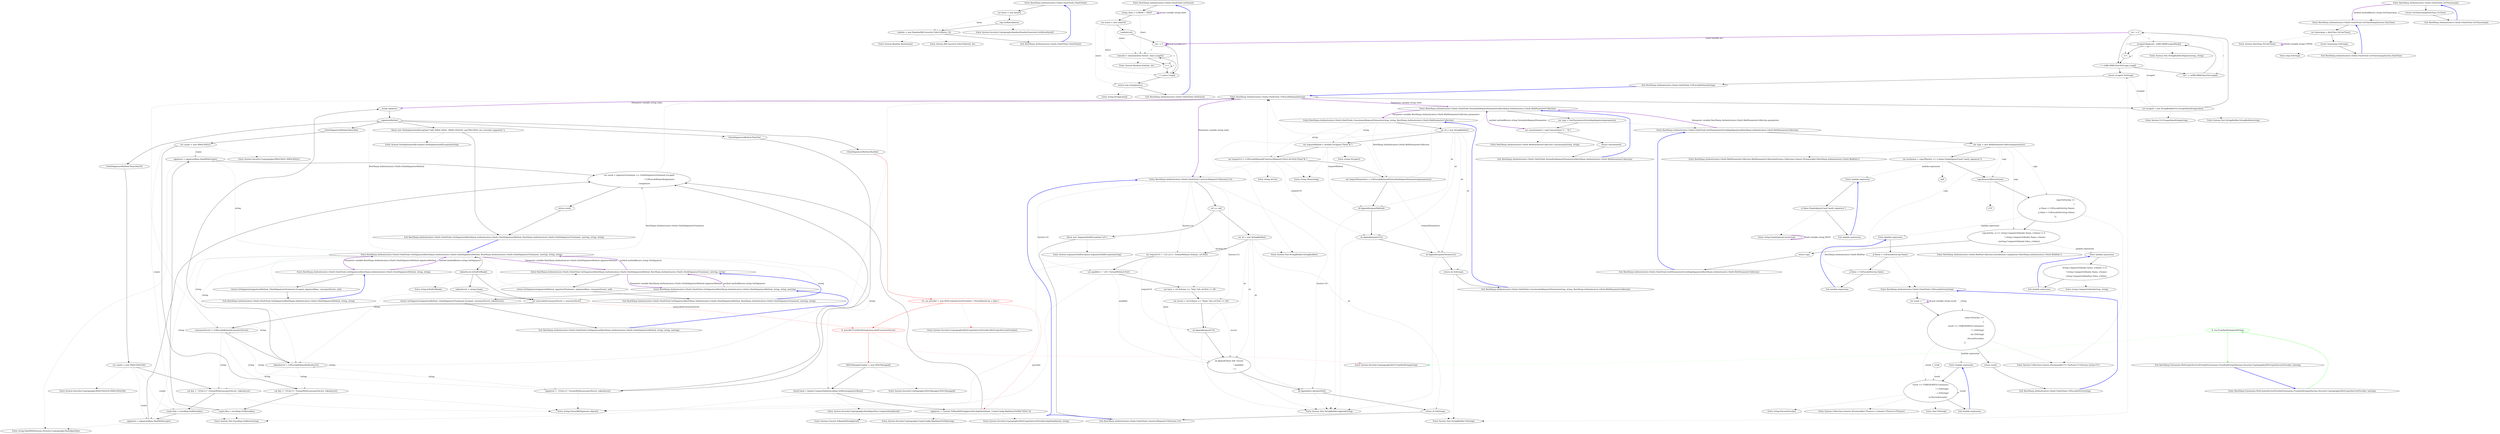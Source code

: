 digraph  {
n0 [cluster="RestSharp.Authenticators.OAuth.OAuthTools.OAuthTools()", label="Entry RestSharp.Authenticators.OAuth.OAuthTools.OAuthTools()", span="42-42"];
n1 [cluster="RestSharp.Authenticators.OAuth.OAuthTools.OAuthTools()", label="var bytes = new byte[4]", span="44-44"];
n2 [cluster="RestSharp.Authenticators.OAuth.OAuthTools.OAuthTools()", label="rng.GetBytes(bytes)", span="46-46"];
n3 [cluster="RestSharp.Authenticators.OAuth.OAuthTools.OAuthTools()", label="random = new Random(BitConverter.ToInt32(bytes, 0))", span="47-47"];
n5 [cluster="System.Security.Cryptography.RandomNumberGenerator.GetBytes(byte[])", label="Entry System.Security.Cryptography.RandomNumberGenerator.GetBytes(byte[])", span="0-0"];
n4 [cluster="RestSharp.Authenticators.OAuth.OAuthTools.OAuthTools()", label="Exit RestSharp.Authenticators.OAuth.OAuthTools.OAuthTools()", span="42-42"];
n6 [cluster="System.Random.Random(int)", label="Entry System.Random.Random(int)", span="0-0"];
n7 [cluster="System.BitConverter.ToInt32(byte[], int)", label="Entry System.BitConverter.ToInt32(byte[], int)", span="0-0"];
n8 [cluster="RestSharp.Authenticators.OAuth.OAuthTools.GetNonce()", label="Entry RestSharp.Authenticators.OAuth.OAuthTools.GetNonce()", span="55-55"];
n9 [cluster="RestSharp.Authenticators.OAuth.OAuthTools.GetNonce()", label="string chars = LOWER + DIGIT", span="57-57"];
n10 [cluster="RestSharp.Authenticators.OAuth.OAuthTools.GetNonce()", label="var nonce = new char[16]", span="59-59"];
n14 [cluster="RestSharp.Authenticators.OAuth.OAuthTools.GetNonce()", label="nonce[i] = chars[random.Next(0, chars.Length)]", span="64-64"];
n11 [cluster="RestSharp.Authenticators.OAuth.OAuthTools.GetNonce()", label=randomLock, span="61-61"];
n13 [cluster="RestSharp.Authenticators.OAuth.OAuthTools.GetNonce()", label="i < nonce.Length", span="63-63"];
n16 [cluster="RestSharp.Authenticators.OAuth.OAuthTools.GetNonce()", label="return new string(nonce);", span="67-67"];
n12 [cluster="RestSharp.Authenticators.OAuth.OAuthTools.GetNonce()", label="var i = 0", span="63-63"];
n15 [cluster="RestSharp.Authenticators.OAuth.OAuthTools.GetNonce()", label="i++", span="63-63"];
n18 [cluster="System.Random.Next(int, int)", label="Entry System.Random.Next(int, int)", span="0-0"];
n17 [cluster="RestSharp.Authenticators.OAuth.OAuthTools.GetNonce()", label="Exit RestSharp.Authenticators.OAuth.OAuthTools.GetNonce()", span="55-55"];
n19 [cluster="string.String(char[])", label="Entry string.String(char[])", span="0-0"];
n20 [cluster="RestSharp.Authenticators.OAuth.OAuthTools.GetTimestamp()", label="Entry RestSharp.Authenticators.OAuth.OAuthTools.GetTimestamp()", span="75-75"];
n21 [cluster="RestSharp.Authenticators.OAuth.OAuthTools.GetTimestamp()", label="return GetTimestamp(DateTime.UtcNow);", span="77-77"];
n23 [cluster="RestSharp.Authenticators.OAuth.OAuthTools.GetTimestamp(System.DateTime)", label="Entry RestSharp.Authenticators.OAuth.OAuthTools.GetTimestamp(System.DateTime)", span="86-86"];
n22 [cluster="RestSharp.Authenticators.OAuth.OAuthTools.GetTimestamp()", label="Exit RestSharp.Authenticators.OAuth.OAuthTools.GetTimestamp()", span="75-75"];
n24 [cluster="RestSharp.Authenticators.OAuth.OAuthTools.GetTimestamp(System.DateTime)", label="var timestamp = dateTime.ToUnixTime()", span="88-88"];
n25 [cluster="RestSharp.Authenticators.OAuth.OAuthTools.GetTimestamp(System.DateTime)", label="return timestamp.ToString();", span="90-90"];
n27 [cluster="System.DateTime.ToUnixTime()", label="Entry System.DateTime.ToUnixTime()", span="20-20"];
n26 [cluster="RestSharp.Authenticators.OAuth.OAuthTools.GetTimestamp(System.DateTime)", label="Exit RestSharp.Authenticators.OAuth.OAuthTools.GetTimestamp(System.DateTime)", span="86-86"];
n28 [cluster="long.ToString()", label="Entry long.ToString()", span="0-0"];
n29 [cluster="RestSharp.Authenticators.OAuth.OAuthTools.UrlEncodeRelaxed(string)", label="Entry RestSharp.Authenticators.OAuth.OAuthTools.UrlEncodeRelaxed(string)", span="108-108"];
n30 [cluster="RestSharp.Authenticators.OAuth.OAuthTools.UrlEncodeRelaxed(string)", label="var escaped = new StringBuilder(Uri.EscapeDataString(value))", span="114-114"];
n54 [cluster="RestSharp.Authenticators.OAuth.OAuthTools.NormalizeRequestParameters(RestSharp.Authenticators.OAuth.WebParameterCollection)", label="Entry RestSharp.Authenticators.OAuth.OAuthTools.NormalizeRequestParameters(RestSharp.Authenticators.OAuth.WebParameterCollection)", span="164-164"];
n84 [cluster="RestSharp.Authenticators.OAuth.OAuthTools.ConstructRequestUrl(System.Uri)", label="Entry RestSharp.Authenticators.OAuth.OAuthTools.ConstructRequestUrl(System.Uri)", span="203-203"];
n129 [cluster="RestSharp.Authenticators.OAuth.OAuthTools.GetSignature(RestSharp.Authenticators.OAuth.OAuthSignatureMethod, RestSharp.Authenticators.OAuth.OAuthSignatureTreatment, \\nstring, string, string)", label="string signature", span="318-318"];
n31 [cluster="RestSharp.Authenticators.OAuth.OAuthTools.UrlEncodeRelaxed(string)", label="var i = 0", span="117-117"];
n34 [cluster="RestSharp.Authenticators.OAuth.OAuthTools.UrlEncodeRelaxed(string)", label="escaped.Replace(t, uriRfc3968EscapedHex[i])", span="121-121"];
n36 [cluster="RestSharp.Authenticators.OAuth.OAuthTools.UrlEncodeRelaxed(string)", label="return escaped.ToString();", span="125-125"];
n38 [cluster="System.Text.StringBuilder.StringBuilder(string)", label="Entry System.Text.StringBuilder.StringBuilder(string)", span="0-0"];
n39 [cluster="System.Uri.EscapeDataString(string)", label="Entry System.Uri.EscapeDataString(string)", span="0-0"];
n32 [cluster="RestSharp.Authenticators.OAuth.OAuthTools.UrlEncodeRelaxed(string)", label="i < uriRfc3986CharsToEscape.Length", span="117-117"];
n33 [cluster="RestSharp.Authenticators.OAuth.OAuthTools.UrlEncodeRelaxed(string)", label="var t = uriRfc3986CharsToEscape[i]", span="119-119"];
n35 [cluster="RestSharp.Authenticators.OAuth.OAuthTools.UrlEncodeRelaxed(string)", label="i++", span="117-117"];
n40 [cluster="System.Text.StringBuilder.Replace(string, string)", label="Entry System.Text.StringBuilder.Replace(string, string)", span="0-0"];
n37 [cluster="RestSharp.Authenticators.OAuth.OAuthTools.UrlEncodeRelaxed(string)", label="Exit RestSharp.Authenticators.OAuth.OAuthTools.UrlEncodeRelaxed(string)", span="108-108"];
n41 [cluster="System.Text.StringBuilder.ToString()", label="Entry System.Text.StringBuilder.ToString()", span="0-0"];
n42 [cluster="RestSharp.Authenticators.OAuth.OAuthTools.UrlEncodeStrict(string)", label="Entry RestSharp.Authenticators.OAuth.OAuthTools.UrlEncodeStrict(string)", span="135-135"];
n43 [cluster="RestSharp.Authenticators.OAuth.OAuthTools.UrlEncodeStrict(string)", label="var result = ''''", span="143-143"];
n44 [cluster="RestSharp.Authenticators.OAuth.OAuthTools.UrlEncodeStrict(string)", label="value.ForEach(c =>\r\n            {\r\n                result += UNRESERVED.Contains(c)\r\n                    ? c.ToString()\r\n                    : \\nc.ToString()\r\n                        .PercentEncode();\r\n            })", span="145-151"];
n45 [cluster="RestSharp.Authenticators.OAuth.OAuthTools.UrlEncodeStrict(string)", label="return result;", span="153-153"];
n47 [cluster="System.Collections.Generic.IEnumerable<T>.ForEach<T>(System.Action<T>)", label="Entry System.Collections.Generic.IEnumerable<T>.ForEach<T>(System.Action<T>)", span="42-42"];
n48 [cluster="lambda expression", label="Entry lambda expression", span="145-151"];
n49 [cluster="lambda expression", label="result += UNRESERVED.Contains(c)\r\n                    ? c.ToString()\r\n                    : c.ToString()\r\n                        \\n.PercentEncode()", span="147-150"];
n46 [cluster="RestSharp.Authenticators.OAuth.OAuthTools.UrlEncodeStrict(string)", label="Exit RestSharp.Authenticators.OAuth.OAuthTools.UrlEncodeStrict(string)", span="135-135"];
n50 [cluster="lambda expression", label="Exit lambda expression", span="145-151"];
n51 [cluster="System.Collections.Generic.IEnumerable<TSource>.Contains<TSource>(TSource)", label="Entry System.Collections.Generic.IEnumerable<TSource>.Contains<TSource>(TSource)", span="0-0"];
n52 [cluster="char.ToString()", label="Entry char.ToString()", span="0-0"];
n53 [cluster="string.PercentEncode()", label="Entry string.PercentEncode()", span="38-38"];
n55 [cluster="RestSharp.Authenticators.OAuth.OAuthTools.NormalizeRequestParameters(RestSharp.Authenticators.OAuth.WebParameterCollection)", label="var copy = SortParametersExcludingSignature(parameters)", span="166-166"];
n56 [cluster="RestSharp.Authenticators.OAuth.OAuthTools.NormalizeRequestParameters(RestSharp.Authenticators.OAuth.WebParameterCollection)", label="var concatenated = copy.Concatenate(''='', ''&'')", span="167-167"];
n101 [cluster="RestSharp.Authenticators.OAuth.OAuthTools.ConcatenateRequestElements(string, string, RestSharp.Authenticators.OAuth.WebParameterCollection)", label="Entry RestSharp.Authenticators.OAuth.OAuthTools.ConcatenateRequestElements(string, string, RestSharp.Authenticators.OAuth.WebParameterCollection)", span="233-233"];
n59 [cluster="RestSharp.Authenticators.OAuth.OAuthTools.SortParametersExcludingSignature(RestSharp.Authenticators.OAuth.WebParameterCollection)", label="Entry RestSharp.Authenticators.OAuth.OAuthTools.SortParametersExcludingSignature(RestSharp.Authenticators.OAuth.WebParameterCollection)", span="177-177"];
n57 [cluster="RestSharp.Authenticators.OAuth.OAuthTools.NormalizeRequestParameters(RestSharp.Authenticators.OAuth.WebParameterCollection)", label="return concatenated;", span="169-169"];
n60 [cluster="RestSharp.Authenticators.OAuth.WebParameterCollection.Concatenate(string, string)", label="Entry RestSharp.Authenticators.OAuth.WebParameterCollection.Concatenate(string, string)", span="85-85"];
n58 [cluster="RestSharp.Authenticators.OAuth.OAuthTools.NormalizeRequestParameters(RestSharp.Authenticators.OAuth.WebParameterCollection)", label="Exit RestSharp.Authenticators.OAuth.OAuthTools.NormalizeRequestParameters(RestSharp.Authenticators.OAuth.WebParameterCollection)", span="164-164"];
n61 [cluster="RestSharp.Authenticators.OAuth.OAuthTools.SortParametersExcludingSignature(RestSharp.Authenticators.OAuth.WebParameterCollection)", label="var copy = new WebParameterCollection(parameters)", span="179-179"];
n62 [cluster="RestSharp.Authenticators.OAuth.OAuthTools.SortParametersExcludingSignature(RestSharp.Authenticators.OAuth.WebParameterCollection)", label="var exclusions = copy.Where(n => n.Name.EqualsIgnoreCase(''oauth_signature''))", span="180-180"];
n63 [cluster="RestSharp.Authenticators.OAuth.OAuthTools.SortParametersExcludingSignature(RestSharp.Authenticators.OAuth.WebParameterCollection)", label="copy.RemoveAll(exclusions)", span="182-182"];
n64 [cluster="RestSharp.Authenticators.OAuth.OAuthTools.SortParametersExcludingSignature(RestSharp.Authenticators.OAuth.WebParameterCollection)", label="copy.ForEach(p =>\r\n            {\r\n                p.Name = UrlEncodeStrict(p.Name);\r\n                p.Value = UrlEncodeStrict(\\np.Value);\r\n            })", span="183-187"];
n65 [cluster="RestSharp.Authenticators.OAuth.OAuthTools.SortParametersExcludingSignature(RestSharp.Authenticators.OAuth.WebParameterCollection)", label="copy.Sort((x, y) => string.CompareOrdinal(x.Name, y.Name) != 0\r\n                ? string.CompareOrdinal(x.Name, y.Name)\r\n                : \\nstring.CompareOrdinal(x.Value, y.Value))", span="188-190"];
n66 [cluster="RestSharp.Authenticators.OAuth.OAuthTools.SortParametersExcludingSignature(RestSharp.Authenticators.OAuth.WebParameterCollection)", label="return copy;", span="192-192"];
n68 [cluster="RestSharp.Authenticators.OAuth.WebParameterCollection.WebParameterCollection(System.Collections.Generic.IEnumerable<RestSharp.Authenticators.OAuth.WebPair>)", label="Entry RestSharp.Authenticators.OAuth.WebParameterCollection.WebParameterCollection(System.Collections.Generic.IEnumerable<RestSharp.Authenticators.OAuth.WebPair>)", span="7-7"];
n72 [cluster="lambda expression", label="Entry lambda expression", span="180-180"];
n76 [cluster="lambda expression", label="Entry lambda expression", span="183-187"];
n71 [cluster="RestSharp.Authenticators.OAuth.WebPairCollection.Sort(System.Comparison<RestSharp.Authenticators.OAuth.WebPair>)", label="Entry RestSharp.Authenticators.OAuth.WebPairCollection.Sort(System.Comparison<RestSharp.Authenticators.OAuth.WebPair>)", span="76-76"];
n80 [cluster="lambda expression", label="Entry lambda expression", span="188-190"];
n67 [cluster="RestSharp.Authenticators.OAuth.OAuthTools.SortParametersExcludingSignature(RestSharp.Authenticators.OAuth.WebParameterCollection)", label="Exit RestSharp.Authenticators.OAuth.OAuthTools.SortParametersExcludingSignature(RestSharp.Authenticators.OAuth.WebParameterCollection)", span="177-177"];
n73 [cluster="lambda expression", label="n.Name.EqualsIgnoreCase(''oauth_signature'')", span="180-180"];
n74 [cluster="lambda expression", label="Exit lambda expression", span="180-180"];
n75 [cluster="string.EqualsIgnoreCase(string)", label="Entry string.EqualsIgnoreCase(string)", span="14-14"];
n77 [cluster="lambda expression", label="p.Name = UrlEncodeStrict(p.Name)", span="185-185"];
n78 [cluster="lambda expression", label="p.Value = UrlEncodeStrict(p.Value)", span="186-186"];
n79 [cluster="lambda expression", label="Exit lambda expression", span="183-187"];
n81 [cluster="lambda expression", label="string.CompareOrdinal(x.Name, y.Name) != 0\r\n                ? string.CompareOrdinal(x.Name, y.Name)\r\n                : string.CompareOrdinal(\\nx.Value, y.Value)", span="188-190"];
n82 [cluster="lambda expression", label="Exit lambda expression", span="188-190"];
n83 [cluster="string.CompareOrdinal(string, string)", label="Entry string.CompareOrdinal(string, string)", span="0-0"];
n85 [cluster="RestSharp.Authenticators.OAuth.OAuthTools.ConstructRequestUrl(System.Uri)", label="url == null", span="205-205"];
n88 [cluster="RestSharp.Authenticators.OAuth.OAuthTools.ConstructRequestUrl(System.Uri)", label="var requestUrl = ''{0}://{1}''.FormatWith(url.Scheme, url.Host)", span="209-209"];
n89 [cluster="RestSharp.Authenticators.OAuth.OAuthTools.ConstructRequestUrl(System.Uri)", label="var qualified = '':{0}''.FormatWith(url.Port)", span="210-210"];
n90 [cluster="RestSharp.Authenticators.OAuth.OAuthTools.ConstructRequestUrl(System.Uri)", label="var basic = url.Scheme == ''http'' && url.Port == 80", span="211-211"];
n91 [cluster="RestSharp.Authenticators.OAuth.OAuthTools.ConstructRequestUrl(System.Uri)", label="var secure = url.Scheme == ''https'' && url.Port == 443", span="212-212"];
n94 [cluster="RestSharp.Authenticators.OAuth.OAuthTools.ConstructRequestUrl(System.Uri)", label="sb.Append(url.AbsolutePath)", span="218-218"];
n86 [cluster="RestSharp.Authenticators.OAuth.OAuthTools.ConstructRequestUrl(System.Uri)", label="throw new ArgumentNullException(''url'');", span="206-206"];
n87 [cluster="RestSharp.Authenticators.OAuth.OAuthTools.ConstructRequestUrl(System.Uri)", label="var sb = new StringBuilder()", span="208-208"];
n96 [cluster="RestSharp.Authenticators.OAuth.OAuthTools.ConstructRequestUrl(System.Uri)", label="Exit RestSharp.Authenticators.OAuth.OAuthTools.ConstructRequestUrl(System.Uri)", span="203-203"];
n97 [cluster="System.ArgumentNullException.ArgumentNullException(string)", label="Entry System.ArgumentNullException.ArgumentNullException(string)", span="0-0"];
n92 [cluster="RestSharp.Authenticators.OAuth.OAuthTools.ConstructRequestUrl(System.Uri)", label="sb.Append(requestUrl)", span="214-214"];
n93 [cluster="RestSharp.Authenticators.OAuth.OAuthTools.ConstructRequestUrl(System.Uri)", label="sb.Append(!basic && !secure\r\n                ? qualified\r\n                : '''')", span="215-217"];
n95 [cluster="RestSharp.Authenticators.OAuth.OAuthTools.ConstructRequestUrl(System.Uri)", label="return sb.ToString();", span="220-220"];
n98 [cluster="System.Text.StringBuilder.StringBuilder()", label="Entry System.Text.StringBuilder.StringBuilder()", span="0-0"];
n99 [cluster="string.FormatWith(params object[])", label="Entry string.FormatWith(params object[])", span="20-20"];
n100 [cluster="System.Text.StringBuilder.Append(string)", label="Entry System.Text.StringBuilder.Append(string)", span="0-0"];
n102 [cluster="RestSharp.Authenticators.OAuth.OAuthTools.ConcatenateRequestElements(string, string, RestSharp.Authenticators.OAuth.WebParameterCollection)", label="var sb = new StringBuilder()", span="235-235"];
n103 [cluster="RestSharp.Authenticators.OAuth.OAuthTools.ConcatenateRequestElements(string, string, RestSharp.Authenticators.OAuth.WebParameterCollection)", label="var requestMethod = method.ToUpper().Then(''&'')", span="238-238"];
n104 [cluster="RestSharp.Authenticators.OAuth.OAuthTools.ConcatenateRequestElements(string, string, RestSharp.Authenticators.OAuth.WebParameterCollection)", label="var requestUrl = UrlEncodeRelaxed(ConstructRequestUrl(url.AsUri())).Then(''&'')", span="239-239"];
n105 [cluster="RestSharp.Authenticators.OAuth.OAuthTools.ConcatenateRequestElements(string, string, RestSharp.Authenticators.OAuth.WebParameterCollection)", label="var requestParameters = UrlEncodeRelaxed(NormalizeRequestParameters(parameters))", span="240-240"];
n106 [cluster="RestSharp.Authenticators.OAuth.OAuthTools.ConcatenateRequestElements(string, string, RestSharp.Authenticators.OAuth.WebParameterCollection)", label="sb.Append(requestMethod)", span="242-242"];
n107 [cluster="RestSharp.Authenticators.OAuth.OAuthTools.ConcatenateRequestElements(string, string, RestSharp.Authenticators.OAuth.WebParameterCollection)", label="sb.Append(requestUrl)", span="243-243"];
n108 [cluster="RestSharp.Authenticators.OAuth.OAuthTools.ConcatenateRequestElements(string, string, RestSharp.Authenticators.OAuth.WebParameterCollection)", label="sb.Append(requestParameters)", span="244-244"];
n109 [cluster="RestSharp.Authenticators.OAuth.OAuthTools.ConcatenateRequestElements(string, string, RestSharp.Authenticators.OAuth.WebParameterCollection)", label="return sb.ToString();", span="246-246"];
n111 [cluster="string.ToUpper()", label="Entry string.ToUpper()", span="0-0"];
n112 [cluster="string.Then(string)", label="Entry string.Then(string)", span="26-26"];
n113 [cluster="string.AsUri()", label="Entry string.AsUri()", span="32-32"];
n110 [cluster="RestSharp.Authenticators.OAuth.OAuthTools.ConcatenateRequestElements(string, string, RestSharp.Authenticators.OAuth.WebParameterCollection)", label="Exit RestSharp.Authenticators.OAuth.OAuthTools.ConcatenateRequestElements(string, string, RestSharp.Authenticators.OAuth.WebParameterCollection)", span="233-233"];
n114 [cluster="RestSharp.Authenticators.OAuth.OAuthTools.GetSignature(RestSharp.Authenticators.OAuth.OAuthSignatureMethod, string, string)", label="Entry RestSharp.Authenticators.OAuth.OAuthTools.GetSignature(RestSharp.Authenticators.OAuth.OAuthSignatureMethod, string, string)", span="258-258"];
n115 [cluster="RestSharp.Authenticators.OAuth.OAuthTools.GetSignature(RestSharp.Authenticators.OAuth.OAuthSignatureMethod, string, string)", label="return GetSignature(signatureMethod, OAuthSignatureTreatment.Escaped, signatureBase, consumerSecret, null);", span="261-261"];
n117 [cluster="RestSharp.Authenticators.OAuth.OAuthTools.GetSignature(RestSharp.Authenticators.OAuth.OAuthSignatureMethod, RestSharp.Authenticators.OAuth.OAuthSignatureTreatment, \\nstring, string, string)", label="Entry RestSharp.Authenticators.OAuth.OAuthTools.GetSignature(RestSharp.Authenticators.OAuth.OAuthSignatureMethod, RestSharp.Authenticators.OAuth.OAuthSignatureTreatment, \\nstring, string, string)", span="307-307"];
n116 [cluster="RestSharp.Authenticators.OAuth.OAuthTools.GetSignature(RestSharp.Authenticators.OAuth.OAuthSignatureMethod, string, string)", label="Exit RestSharp.Authenticators.OAuth.OAuthTools.GetSignature(RestSharp.Authenticators.OAuth.OAuthSignatureMethod, string, string)", span="258-258"];
n124 [cluster="RestSharp.Authenticators.OAuth.OAuthTools.GetSignature(RestSharp.Authenticators.OAuth.OAuthSignatureMethod, RestSharp.Authenticators.OAuth.OAuthSignatureTreatment, \\nstring, string, string)", label="tokenSecret.IsNullOrBlank()", span="311-311"];
n126 [cluster="RestSharp.Authenticators.OAuth.OAuthTools.GetSignature(RestSharp.Authenticators.OAuth.OAuthSignatureMethod, RestSharp.Authenticators.OAuth.OAuthSignatureTreatment, \\nstring, string, string)", label="var unencodedConsumerSecret = consumerSecret", span="314-314"];
n127 [cluster="RestSharp.Authenticators.OAuth.OAuthTools.GetSignature(RestSharp.Authenticators.OAuth.OAuthSignatureMethod, RestSharp.Authenticators.OAuth.OAuthSignatureTreatment, \\nstring, string, string)", label="consumerSecret = UrlEncodeRelaxed(consumerSecret)", span="315-315"];
n128 [cluster="RestSharp.Authenticators.OAuth.OAuthTools.GetSignature(RestSharp.Authenticators.OAuth.OAuthSignatureMethod, RestSharp.Authenticators.OAuth.OAuthSignatureTreatment, \\nstring, string, string)", label="tokenSecret = UrlEncodeRelaxed(tokenSecret)", span="316-316"];
n130 [cluster="RestSharp.Authenticators.OAuth.OAuthTools.GetSignature(RestSharp.Authenticators.OAuth.OAuthSignatureMethod, RestSharp.Authenticators.OAuth.OAuthSignatureTreatment, \\nstring, string, string)", label=signatureMethod, span="320-320"];
n135 [cluster="RestSharp.Authenticators.OAuth.OAuthTools.GetSignature(RestSharp.Authenticators.OAuth.OAuthSignatureMethod, RestSharp.Authenticators.OAuth.OAuthSignatureTreatment, \\nstring, string, string)", label="signature = signatureBase.HashWith(crypto)", span="328-328"];
n140 [cluster="RestSharp.Authenticators.OAuth.OAuthTools.GetSignature(RestSharp.Authenticators.OAuth.OAuthSignatureMethod, RestSharp.Authenticators.OAuth.OAuthSignatureTreatment, \\nstring, string, string)", label="signature = signatureBase.HashWith(crypto)", span="338-338"];
n145 [cluster="RestSharp.Authenticators.OAuth.OAuthTools.GetSignature(RestSharp.Authenticators.OAuth.OAuthSignatureMethod, RestSharp.Authenticators.OAuth.OAuthSignatureTreatment, \\nstring, string, string)", label="byte[] hash = hasher.ComputeHash(encoding.GetBytes(signatureBase))", span="349-349"];
n150 [cluster="RestSharp.Authenticators.OAuth.OAuthTools.GetSignature(RestSharp.Authenticators.OAuth.OAuthSignatureMethod, RestSharp.Authenticators.OAuth.OAuthSignatureTreatment, \\nstring, string, string)", label="var result = signatureTreatment == OAuthSignatureTreatment.Escaped\r\n                ? UrlEncodeRelaxed(signature)\r\n                : \\nsignature", span="367-369"];
n118 [cluster="RestSharp.Authenticators.OAuth.OAuthTools.GetSignature(RestSharp.Authenticators.OAuth.OAuthSignatureMethod, RestSharp.Authenticators.OAuth.OAuthSignatureTreatment, \\nstring, string)", label="Entry RestSharp.Authenticators.OAuth.OAuthTools.GetSignature(RestSharp.Authenticators.OAuth.OAuthSignatureMethod, RestSharp.Authenticators.OAuth.OAuthSignatureTreatment, \\nstring, string)", span="274-274"];
n125 [cluster="RestSharp.Authenticators.OAuth.OAuthTools.GetSignature(RestSharp.Authenticators.OAuth.OAuthSignatureMethod, RestSharp.Authenticators.OAuth.OAuthSignatureTreatment, \\nstring, string, string)", label="tokenSecret = string.Empty", span="312-312"];
n153 [cluster="string.IsNullOrBlank()", label="Entry string.IsNullOrBlank()", span="10-10"];
n143 [cluster="RestSharp.Authenticators.OAuth.OAuthTools.GetSignature(RestSharp.Authenticators.OAuth.OAuthSignatureMethod, RestSharp.Authenticators.OAuth.OAuthSignatureTreatment, \\nstring, string, string)", color=red, community=0, label="8: provider.FromXmlString(unencodedConsumerSecret)", span="346-346"];
n133 [cluster="RestSharp.Authenticators.OAuth.OAuthTools.GetSignature(RestSharp.Authenticators.OAuth.OAuthSignatureMethod, RestSharp.Authenticators.OAuth.OAuthSignatureTreatment, \\nstring, string, string)", label="var key = ''{0}&{1}''.FormatWith(consumerSecret, tokenSecret)", span="325-325"];
n138 [cluster="RestSharp.Authenticators.OAuth.OAuthTools.GetSignature(RestSharp.Authenticators.OAuth.OAuthSignatureMethod, RestSharp.Authenticators.OAuth.OAuthSignatureTreatment, \\nstring, string, string)", label="var key = ''{0}&{1}''.FormatWith(consumerSecret, tokenSecret)", span="335-335"];
n148 [cluster="RestSharp.Authenticators.OAuth.OAuthTools.GetSignature(RestSharp.Authenticators.OAuth.OAuthSignatureMethod, RestSharp.Authenticators.OAuth.OAuthSignatureTreatment, \\nstring, string, string)", label="signature = ''{0}&{1}''.FormatWith(consumerSecret, tokenSecret)", span="358-358"];
n131 [cluster="RestSharp.Authenticators.OAuth.OAuthTools.GetSignature(RestSharp.Authenticators.OAuth.OAuthSignatureMethod, RestSharp.Authenticators.OAuth.OAuthSignatureTreatment, \\nstring, string, string)", label="OAuthSignatureMethod.HmacSha1", span="322-322"];
n136 [cluster="RestSharp.Authenticators.OAuth.OAuthTools.GetSignature(RestSharp.Authenticators.OAuth.OAuthSignatureMethod, RestSharp.Authenticators.OAuth.OAuthSignatureTreatment, \\nstring, string, string)", label="OAuthSignatureMethod.HmacSha256", span="332-332"];
n141 [cluster="RestSharp.Authenticators.OAuth.OAuthTools.GetSignature(RestSharp.Authenticators.OAuth.OAuthSignatureMethod, RestSharp.Authenticators.OAuth.OAuthSignatureTreatment, \\nstring, string, string)", label="OAuthSignatureMethod.RsaSha1", span="342-342"];
n147 [cluster="RestSharp.Authenticators.OAuth.OAuthTools.GetSignature(RestSharp.Authenticators.OAuth.OAuthSignatureMethod, RestSharp.Authenticators.OAuth.OAuthSignatureTreatment, \\nstring, string, string)", label="OAuthSignatureMethod.PlainText", span="356-356"];
n149 [cluster="RestSharp.Authenticators.OAuth.OAuthTools.GetSignature(RestSharp.Authenticators.OAuth.OAuthSignatureMethod, RestSharp.Authenticators.OAuth.OAuthSignatureTreatment, \\nstring, string, string)", label="throw new NotImplementedException(''Only HMAC-SHA1, HMAC-SHA256, and RSA-SHA1 are currently supported.'');", span="364-364"];
n132 [cluster="RestSharp.Authenticators.OAuth.OAuthTools.GetSignature(RestSharp.Authenticators.OAuth.OAuthSignatureMethod, RestSharp.Authenticators.OAuth.OAuthSignatureTreatment, \\nstring, string, string)", label="var crypto = new HMACSHA1()", span="324-324"];
n134 [cluster="RestSharp.Authenticators.OAuth.OAuthTools.GetSignature(RestSharp.Authenticators.OAuth.OAuthSignatureMethod, RestSharp.Authenticators.OAuth.OAuthSignatureTreatment, \\nstring, string, string)", label="crypto.Key = encoding.GetBytes(key)", span="327-327"];
n154 [cluster="System.Security.Cryptography.HMACSHA1.HMACSHA1()", label="Entry System.Security.Cryptography.HMACSHA1.HMACSHA1()", span="0-0"];
n155 [cluster="System.Text.Encoding.GetBytes(string)", label="Entry System.Text.Encoding.GetBytes(string)", span="0-0"];
n156 [cluster="string.HashWith(System.Security.Cryptography.HashAlgorithm)", label="Entry string.HashWith(System.Security.Cryptography.HashAlgorithm)", span="37-37"];
n137 [cluster="RestSharp.Authenticators.OAuth.OAuthTools.GetSignature(RestSharp.Authenticators.OAuth.OAuthSignatureMethod, RestSharp.Authenticators.OAuth.OAuthSignatureTreatment, \\nstring, string, string)", label="var crypto = new HMACSHA256()", span="334-334"];
n139 [cluster="RestSharp.Authenticators.OAuth.OAuthTools.GetSignature(RestSharp.Authenticators.OAuth.OAuthSignatureMethod, RestSharp.Authenticators.OAuth.OAuthSignatureTreatment, \\nstring, string, string)", label="crypto.Key = encoding.GetBytes(key)", span="337-337"];
n157 [cluster="System.Security.Cryptography.HMACSHA256.HMACSHA256()", label="Entry System.Security.Cryptography.HMACSHA256.HMACSHA256()", span="0-0"];
n142 [cluster="RestSharp.Authenticators.OAuth.OAuthTools.GetSignature(RestSharp.Authenticators.OAuth.OAuthSignatureMethod, RestSharp.Authenticators.OAuth.OAuthSignatureTreatment, \\nstring, string, string)", color=red, community=0, label="19: var provider = new RSACryptoServiceProvider() { PersistKeyInCsp = false }", span="344-344"];
n146 [cluster="RestSharp.Authenticators.OAuth.OAuthTools.GetSignature(RestSharp.Authenticators.OAuth.OAuthSignatureMethod, RestSharp.Authenticators.OAuth.OAuthSignatureTreatment, \\nstring, string, string)", label="signature = Convert.ToBase64String(provider.SignHash(hash, CryptoConfig.MapNameToOID(''SHA1'')))", span="351-351"];
n158 [cluster="System.Security.Cryptography.RSACryptoServiceProvider.RSACryptoServiceProvider()", label="Entry System.Security.Cryptography.RSACryptoServiceProvider.RSACryptoServiceProvider()", span="0-0"];
n144 [cluster="RestSharp.Authenticators.OAuth.OAuthTools.GetSignature(RestSharp.Authenticators.OAuth.OAuthSignatureMethod, RestSharp.Authenticators.OAuth.OAuthSignatureTreatment, \\nstring, string, string)", label="SHA1Managed hasher = new SHA1Managed()", span="348-348"];
n159 [cluster="System.Security.Cryptography.RSA.FromXmlString(string)", label="Entry System.Security.Cryptography.RSA.FromXmlString(string)", span="0-0"];
n160 [cluster="System.Security.Cryptography.SHA1Managed.SHA1Managed()", label="Entry System.Security.Cryptography.SHA1Managed.SHA1Managed()", span="0-0"];
n161 [cluster="System.Security.Cryptography.HashAlgorithm.ComputeHash(byte[])", label="Entry System.Security.Cryptography.HashAlgorithm.ComputeHash(byte[])", span="0-0"];
n162 [cluster="System.Security.Cryptography.CryptoConfig.MapNameToOID(string)", label="Entry System.Security.Cryptography.CryptoConfig.MapNameToOID(string)", span="0-0"];
n163 [cluster="System.Security.Cryptography.RSACryptoServiceProvider.SignHash(byte[], string)", label="Entry System.Security.Cryptography.RSACryptoServiceProvider.SignHash(byte[], string)", span="0-0"];
n164 [cluster="System.Convert.ToBase64String(byte[])", label="Entry System.Convert.ToBase64String(byte[])", span="0-0"];
n152 [cluster="RestSharp.Authenticators.OAuth.OAuthTools.GetSignature(RestSharp.Authenticators.OAuth.OAuthSignatureMethod, RestSharp.Authenticators.OAuth.OAuthSignatureTreatment, \\nstring, string, string)", label="Exit RestSharp.Authenticators.OAuth.OAuthTools.GetSignature(RestSharp.Authenticators.OAuth.OAuthSignatureMethod, RestSharp.Authenticators.OAuth.OAuthSignatureTreatment, \\nstring, string, string)", span="307-307"];
n165 [cluster="System.NotImplementedException.NotImplementedException(string)", label="Entry System.NotImplementedException.NotImplementedException(string)", span="0-0"];
n151 [cluster="RestSharp.Authenticators.OAuth.OAuthTools.GetSignature(RestSharp.Authenticators.OAuth.OAuthSignatureMethod, RestSharp.Authenticators.OAuth.OAuthSignatureTreatment, \\nstring, string, string)", label="return result;", span="371-371"];
n119 [cluster="RestSharp.Authenticators.OAuth.OAuthTools.GetSignature(RestSharp.Authenticators.OAuth.OAuthSignatureMethod, RestSharp.Authenticators.OAuth.OAuthSignatureTreatment, \\nstring, string)", label="return GetSignature(signatureMethod, signatureTreatment, signatureBase, consumerSecret, null);", span="278-278"];
n121 [cluster="RestSharp.Authenticators.OAuth.OAuthTools.GetSignature(RestSharp.Authenticators.OAuth.OAuthSignatureMethod, string, string, string)", label="Entry RestSharp.Authenticators.OAuth.OAuthTools.GetSignature(RestSharp.Authenticators.OAuth.OAuthSignatureMethod, string, string, \\nstring)", span="290-290"];
n120 [cluster="RestSharp.Authenticators.OAuth.OAuthTools.GetSignature(RestSharp.Authenticators.OAuth.OAuthSignatureMethod, RestSharp.Authenticators.OAuth.OAuthSignatureTreatment, \\nstring, string)", label="Exit RestSharp.Authenticators.OAuth.OAuthTools.GetSignature(RestSharp.Authenticators.OAuth.OAuthSignatureMethod, RestSharp.Authenticators.OAuth.OAuthSignatureTreatment, \\nstring, string)", span="274-274"];
n122 [cluster="RestSharp.Authenticators.OAuth.OAuthTools.GetSignature(RestSharp.Authenticators.OAuth.OAuthSignatureMethod, string, string, string)", label="return GetSignature(signatureMethod, OAuthSignatureTreatment.Escaped, consumerSecret, tokenSecret);", span="294-294"];
n123 [cluster="RestSharp.Authenticators.OAuth.OAuthTools.GetSignature(RestSharp.Authenticators.OAuth.OAuthSignatureMethod, string, string, string)", label="Exit RestSharp.Authenticators.OAuth.OAuthTools.GetSignature(RestSharp.Authenticators.OAuth.OAuthSignatureMethod, string, string, \\nstring)", span="290-290"];
m0_0 [cluster="RestSharp.Extensions.RSACryptoServiceProviderExtensions.FromXmlString2(System.Security.Cryptography.RSACryptoServiceProvider, string)", file="RSACryptoServiceProviderExtensions.cs", label="Entry RestSharp.Extensions.RSACryptoServiceProviderExtensions.FromXmlString2(System.Security.Cryptography.RSACryptoServiceProvider, \\nstring)", span="15-15"];
m0_1 [cluster="RestSharp.Extensions.RSACryptoServiceProviderExtensions.FromXmlString2(System.Security.Cryptography.RSACryptoServiceProvider, string)", color=green, community=0, file="RSACryptoServiceProviderExtensions.cs", label="8: rsa.FromXmlString(xmlString)", span="18-18"];
m0_2 [cluster="RestSharp.Extensions.RSACryptoServiceProviderExtensions.FromXmlString2(System.Security.Cryptography.RSACryptoServiceProvider, string)", file="RSACryptoServiceProviderExtensions.cs", label="Exit RestSharp.Extensions.RSACryptoServiceProviderExtensions.FromXmlString2(System.Security.Cryptography.RSACryptoServiceProvider, \\nstring)", span="15-15"];
n69;
n70;
n166;
n0 -> n1  [key=0, style=solid];
n1 -> n2  [key=0, style=solid];
n1 -> n3  [color=darkseagreen4, key=1, label=bytes, style=dashed];
n2 -> n3  [key=0, style=solid];
n2 -> n5  [key=2, style=dotted];
n3 -> n4  [key=0, style=solid];
n3 -> n6  [key=2, style=dotted];
n3 -> n7  [key=2, style=dotted];
n4 -> n0  [color=blue, key=0, style=bold];
n8 -> n9  [key=0, style=solid];
n9 -> n9  [color=darkorchid, key=3, label="Local variable string chars", style=bold];
n9 -> n10  [key=0, style=solid];
n9 -> n14  [color=darkseagreen4, key=1, label=chars, style=dashed];
n10 -> n11  [key=0, style=solid];
n10 -> n13  [color=darkseagreen4, key=1, label=nonce, style=dashed];
n10 -> n14  [color=darkseagreen4, key=1, label=nonce, style=dashed];
n10 -> n16  [color=darkseagreen4, key=1, label=nonce, style=dashed];
n14 -> n15  [key=0, style=solid];
n14 -> n18  [key=2, style=dotted];
n11 -> n12  [key=0, style=solid];
n13 -> n14  [key=0, style=solid];
n13 -> n16  [key=0, style=solid];
n16 -> n17  [key=0, style=solid];
n16 -> n19  [key=2, style=dotted];
n12 -> n12  [color=darkorchid, key=3, label="Local variable int i", style=bold];
n12 -> n13  [key=0, style=solid];
n12 -> n14  [color=darkseagreen4, key=1, label=i, style=dashed];
n12 -> n15  [color=darkseagreen4, key=1, label=i, style=dashed];
n15 -> n13  [key=0, style=solid];
n15 -> n15  [color=darkseagreen4, key=1, label=i, style=dashed];
n17 -> n8  [color=blue, key=0, style=bold];
n20 -> n21  [key=0, style=solid];
n20 -> n23  [color=darkorchid, key=3, label="method methodReturn string GetTimestamp", style=bold];
n21 -> n22  [key=0, style=solid];
n21 -> n23  [key=2, style=dotted];
n23 -> n24  [key=0, style=solid];
n22 -> n20  [color=blue, key=0, style=bold];
n24 -> n25  [key=0, style=solid];
n24 -> n27  [key=2, style=dotted];
n25 -> n26  [key=0, style=solid];
n25 -> n28  [key=2, style=dotted];
n27 -> n27  [color=darkorchid, key=3, label="Field variable string UPPER", style=bold];
n26 -> n23  [color=blue, key=0, style=bold];
n29 -> n30  [key=0, style=solid];
n29 -> n54  [color=darkorchid, key=3, label="Parameter variable string value", style=bold];
n29 -> n84  [color=darkorchid, key=3, label="Parameter variable string value", style=bold];
n29 -> n129  [color=darkorchid, key=3, label="Parameter variable string value", style=bold];
n30 -> n31  [key=0, style=solid];
n30 -> n34  [color=darkseagreen4, key=1, label=escaped, style=dashed];
n30 -> n36  [color=darkseagreen4, key=1, label=escaped, style=dashed];
n30 -> n38  [key=2, style=dotted];
n30 -> n39  [key=2, style=dotted];
n54 -> n55  [key=0, style=solid];
n54 -> n56  [color=darkorchid, key=3, label="method methodReturn string NormalizeRequestParameters", style=bold];
n54 -> n101  [color=darkorchid, key=3, label="Parameter variable RestSharp.Authenticators.OAuth.WebParameterCollection parameters", style=bold];
n84 -> n85  [key=0, style=solid];
n84 -> n88  [color=darkseagreen4, key=1, label="System.Uri", style=dashed];
n84 -> n89  [color=darkseagreen4, key=1, label="System.Uri", style=dashed];
n84 -> n90  [color=darkseagreen4, key=1, label="System.Uri", style=dashed];
n84 -> n91  [color=darkseagreen4, key=1, label="System.Uri", style=dashed];
n84 -> n94  [color=darkseagreen4, key=1, label="System.Uri", style=dashed];
n129 -> n130  [key=0, style=solid];
n31 -> n12  [color=darkorchid, key=3, label="Local variable int i", style=bold];
n31 -> n32  [key=0, style=solid];
n31 -> n33  [color=darkseagreen4, key=1, label=i, style=dashed];
n31 -> n34  [color=darkseagreen4, key=1, label=i, style=dashed];
n31 -> n35  [color=darkseagreen4, key=1, label=i, style=dashed];
n34 -> n35  [key=0, style=solid];
n34 -> n40  [key=2, style=dotted];
n36 -> n37  [key=0, style=solid];
n36 -> n41  [key=2, style=dotted];
n32 -> n33  [key=0, style=solid];
n32 -> n36  [key=0, style=solid];
n33 -> n34  [key=0, style=solid];
n35 -> n32  [key=0, style=solid];
n35 -> n35  [color=darkseagreen4, key=1, label=i, style=dashed];
n37 -> n29  [color=blue, key=0, style=bold];
n42 -> n43  [key=0, style=solid];
n42 -> n44  [color=darkseagreen4, key=1, label=string, style=dashed];
n43 -> n43  [color=darkorchid, key=3, label="Local variable string result", style=bold];
n43 -> n44  [key=0, style=solid];
n44 -> n45  [key=0, style=solid];
n44 -> n47  [key=2, style=dotted];
n44 -> n48  [color=darkseagreen4, key=1, label="lambda expression", style=dashed];
n44 -> n49  [color=darkseagreen4, key=1, label=result, style=dashed];
n45 -> n46  [key=0, style=solid];
n48 -> n49  [key=0, style=solid];
n49 -> n49  [color=darkseagreen4, key=1, label=result, style=dashed];
n49 -> n50  [key=0, style=solid];
n49 -> n51  [key=2, style=dotted];
n49 -> n52  [key=2, style=dotted];
n49 -> n53  [key=2, style=dotted];
n46 -> n42  [color=blue, key=0, style=bold];
n50 -> n48  [color=blue, key=0, style=bold];
n55 -> n56  [key=0, style=solid];
n55 -> n59  [key=2, style=dotted];
n56 -> n57  [key=0, style=solid];
n56 -> n60  [key=2, style=dotted];
n101 -> n102  [key=0, style=solid];
n101 -> n103  [color=darkseagreen4, key=1, label=string, style=dashed];
n101 -> n104  [color=darkseagreen4, key=1, label=string, style=dashed];
n101 -> n105  [color=darkseagreen4, key=1, label="RestSharp.Authenticators.OAuth.WebParameterCollection", style=dashed];
n59 -> n54  [color=darkorchid, key=3, label="Parameter variable RestSharp.Authenticators.OAuth.WebParameterCollection parameters", style=bold];
n59 -> n61  [key=0, style=solid];
n57 -> n58  [key=0, style=solid];
n58 -> n54  [color=blue, key=0, style=bold];
n61 -> n62  [key=0, style=solid];
n61 -> n63  [color=darkseagreen4, key=1, label=copy, style=dashed];
n61 -> n64  [color=darkseagreen4, key=1, label=copy, style=dashed];
n61 -> n65  [color=darkseagreen4, key=1, label=copy, style=dashed];
n61 -> n66  [color=darkseagreen4, key=1, label=copy, style=dashed];
n61 -> n68  [key=2, style=dotted];
n62 -> n63  [key=0, style=solid];
n62 -> n69  [key=2, style=dotted];
n62 -> n72  [color=darkseagreen4, key=1, label="lambda expression", style=dashed];
n63 -> n64  [key=0, style=solid];
n63 -> n70  [key=2, style=dotted];
n64 -> n47  [key=2, style=dotted];
n64 -> n65  [key=0, style=solid];
n64 -> n76  [color=darkseagreen4, key=1, label="lambda expression", style=dashed];
n65 -> n66  [key=0, style=solid];
n65 -> n71  [key=2, style=dotted];
n65 -> n80  [color=darkseagreen4, key=1, label="lambda expression", style=dashed];
n66 -> n67  [key=0, style=solid];
n72 -> n73  [key=0, style=solid];
n76 -> n77  [key=0, style=solid];
n76 -> n78  [color=darkseagreen4, key=1, label="RestSharp.Authenticators.OAuth.WebPair", style=dashed];
n80 -> n81  [key=0, style=solid];
n67 -> n59  [color=blue, key=0, style=bold];
n73 -> n74  [key=0, style=solid];
n73 -> n75  [key=2, style=dotted];
n74 -> n72  [color=blue, key=0, style=bold];
n75 -> n75  [color=darkorchid, key=3, label="Field variable string DIGIT", style=bold];
n77 -> n42  [key=2, style=dotted];
n77 -> n78  [key=0, style=solid];
n78 -> n42  [key=2, style=dotted];
n78 -> n79  [key=0, style=solid];
n79 -> n76  [color=blue, key=0, style=bold];
n81 -> n82  [key=0, style=solid];
n81 -> n83  [key=2, style=dotted];
n82 -> n80  [color=blue, key=0, style=bold];
n85 -> n86  [key=0, style=solid];
n85 -> n87  [key=0, style=solid];
n88 -> n89  [key=0, style=solid];
n88 -> n92  [color=darkseagreen4, key=1, label=requestUrl, style=dashed];
n88 -> n99  [key=2, style=dotted];
n89 -> n90  [key=0, style=solid];
n89 -> n93  [color=darkseagreen4, key=1, label=qualified, style=dashed];
n89 -> n99  [key=2, style=dotted];
n90 -> n91  [key=0, style=solid];
n90 -> n93  [color=darkseagreen4, key=1, label=basic, style=dashed];
n91 -> n92  [key=0, style=solid];
n91 -> n93  [color=darkseagreen4, key=1, label=secure, style=dashed];
n94 -> n95  [key=0, style=solid];
n94 -> n100  [key=2, style=dotted];
n86 -> n96  [key=0, style=solid];
n86 -> n97  [key=2, style=dotted];
n87 -> n88  [key=0, style=solid];
n87 -> n92  [color=darkseagreen4, key=1, label=sb, style=dashed];
n87 -> n93  [color=darkseagreen4, key=1, label=sb, style=dashed];
n87 -> n94  [color=darkseagreen4, key=1, label=sb, style=dashed];
n87 -> n95  [color=darkseagreen4, key=1, label=sb, style=dashed];
n87 -> n98  [key=2, style=dotted];
n96 -> n84  [color=blue, key=0, style=bold];
n92 -> n93  [key=0, style=solid];
n92 -> n100  [key=2, style=dotted];
n93 -> n94  [key=0, style=solid];
n93 -> n100  [key=2, style=dotted];
n95 -> n41  [key=2, style=dotted];
n95 -> n96  [key=0, style=solid];
n102 -> n98  [key=2, style=dotted];
n102 -> n103  [key=0, style=solid];
n102 -> n106  [color=darkseagreen4, key=1, label=sb, style=dashed];
n102 -> n107  [color=darkseagreen4, key=1, label=sb, style=dashed];
n102 -> n108  [color=darkseagreen4, key=1, label=sb, style=dashed];
n102 -> n109  [color=darkseagreen4, key=1, label=sb, style=dashed];
n103 -> n104  [key=0, style=solid];
n103 -> n106  [color=darkseagreen4, key=1, label=requestMethod, style=dashed];
n103 -> n111  [key=2, style=dotted];
n103 -> n112  [key=2, style=dotted];
n104 -> n29  [key=2, style=dotted];
n104 -> n84  [key=2, style=dotted];
n104 -> n105  [key=0, style=solid];
n104 -> n107  [color=darkseagreen4, key=1, label=requestUrl, style=dashed];
n104 -> n112  [key=2, style=dotted];
n104 -> n113  [key=2, style=dotted];
n105 -> n29  [key=2, style=dotted];
n105 -> n54  [key=2, style=dotted];
n105 -> n106  [key=0, style=solid];
n105 -> n108  [color=darkseagreen4, key=1, label=requestParameters, style=dashed];
n106 -> n100  [key=2, style=dotted];
n106 -> n107  [key=0, style=solid];
n107 -> n100  [key=2, style=dotted];
n107 -> n108  [key=0, style=solid];
n108 -> n100  [key=2, style=dotted];
n108 -> n109  [key=0, style=solid];
n109 -> n41  [key=2, style=dotted];
n109 -> n110  [key=0, style=solid];
n110 -> n101  [color=blue, key=0, style=bold];
n114 -> n115  [key=0, style=solid];
n114 -> n117  [color=darkorchid, key=3, label="method methodReturn string GetSignature", style=bold];
n115 -> n116  [key=0, style=solid];
n115 -> n117  [key=2, style=dotted];
n117 -> n114  [color=darkorchid, key=3, label="Parameter variable RestSharp.Authenticators.OAuth.OAuthSignatureMethod signatureMethod", style=bold];
n117 -> n124  [key=0, style=solid];
n117 -> n126  [color=darkseagreen4, key=1, label=string, style=dashed];
n117 -> n127  [color=darkseagreen4, key=1, label=string, style=dashed];
n117 -> n128  [color=darkseagreen4, key=1, label=string, style=dashed];
n117 -> n130  [color=darkseagreen4, key=1, label="RestSharp.Authenticators.OAuth.OAuthSignatureMethod", style=dashed];
n117 -> n135  [color=darkseagreen4, key=1, label=string, style=dashed];
n117 -> n140  [color=darkseagreen4, key=1, label=string, style=dashed];
n117 -> n145  [color=darkseagreen4, key=1, label=string, style=dashed];
n117 -> n150  [color=darkseagreen4, key=1, label="RestSharp.Authenticators.OAuth.OAuthSignatureTreatment", style=dashed];
n117 -> n118  [color=darkorchid, key=3, label="Parameter variable RestSharp.Authenticators.OAuth.OAuthSignatureMethod signatureMethod", style=bold];
n116 -> n114  [color=blue, key=0, style=bold];
n124 -> n125  [key=0, style=solid];
n124 -> n126  [key=0, style=solid];
n124 -> n153  [key=2, style=dotted];
n126 -> n127  [key=0, style=solid];
n126 -> n143  [color=red, key=1, label=unencodedConsumerSecret, style=dashed];
n127 -> n29  [key=2, style=dotted];
n127 -> n127  [color=darkseagreen4, key=1, label=string, style=dashed];
n127 -> n128  [key=0, style=solid];
n127 -> n133  [color=darkseagreen4, key=1, label=string, style=dashed];
n127 -> n138  [color=darkseagreen4, key=1, label=string, style=dashed];
n127 -> n148  [color=darkseagreen4, key=1, label=string, style=dashed];
n128 -> n29  [key=2, style=dotted];
n128 -> n128  [color=darkseagreen4, key=1, label=string, style=dashed];
n128 -> n129  [key=0, style=solid];
n128 -> n133  [color=darkseagreen4, key=1, label=string, style=dashed];
n128 -> n138  [color=darkseagreen4, key=1, label=string, style=dashed];
n128 -> n148  [color=darkseagreen4, key=1, label=string, style=dashed];
n130 -> n131  [key=0, style=solid];
n130 -> n136  [key=0, style=solid];
n130 -> n141  [key=0, style=solid];
n130 -> n147  [key=0, style=solid];
n130 -> n149  [key=0, style=solid];
n135 -> n150  [key=0, style=solid];
n135 -> n156  [key=2, style=dotted];
n140 -> n150  [key=0, style=solid];
n140 -> n156  [key=2, style=dotted];
n145 -> n146  [key=0, style=solid];
n145 -> n155  [key=2, style=dotted];
n145 -> n161  [key=2, style=dotted];
n150 -> n29  [key=2, style=dotted];
n150 -> n151  [key=0, style=solid];
n118 -> n117  [color=darkorchid, key=3, label="method methodReturn string GetSignature", style=bold];
n118 -> n119  [key=0, style=solid];
n118 -> n121  [color=darkorchid, key=3, label="Parameter variable RestSharp.Authenticators.OAuth.OAuthSignatureMethod signatureMethod", style=bold];
n125 -> n126  [key=0, style=solid];
n125 -> n128  [color=darkseagreen4, key=1, label=string, style=dashed];
n143 -> n144  [color=red, key=0, style=solid];
n143 -> n159  [color=red, key=2, style=dotted];
n133 -> n99  [key=2, style=dotted];
n133 -> n134  [key=0, style=solid];
n138 -> n99  [key=2, style=dotted];
n138 -> n139  [key=0, style=solid];
n148 -> n99  [key=2, style=dotted];
n148 -> n150  [key=0, style=solid];
n131 -> n132  [key=0, style=solid];
n136 -> n137  [key=0, style=solid];
n141 -> n142  [color=red, key=0, style=solid];
n147 -> n148  [key=0, style=solid];
n149 -> n152  [key=0, style=solid];
n149 -> n165  [key=2, style=dotted];
n132 -> n133  [key=0, style=solid];
n132 -> n134  [color=darkseagreen4, key=1, label=crypto, style=dashed];
n132 -> n135  [color=darkseagreen4, key=1, label=crypto, style=dashed];
n132 -> n154  [key=2, style=dotted];
n134 -> n135  [key=0, style=solid];
n134 -> n155  [key=2, style=dotted];
n137 -> n138  [key=0, style=solid];
n137 -> n139  [color=darkseagreen4, key=1, label=crypto, style=dashed];
n137 -> n140  [color=darkseagreen4, key=1, label=crypto, style=dashed];
n137 -> n157  [key=2, style=dotted];
n139 -> n140  [key=0, style=solid];
n139 -> n155  [key=2, style=dotted];
n142 -> n143  [color=red, key=0, style=solid];
n142 -> n146  [color=red, key=1, label=provider, style=dashed];
n142 -> n158  [color=red, key=2, style=dotted];
n146 -> n150  [key=0, style=solid];
n146 -> n162  [key=2, style=dotted];
n146 -> n163  [key=2, style=dotted];
n146 -> n164  [key=2, style=dotted];
n144 -> n145  [key=0, style=solid];
n144 -> n160  [key=2, style=dotted];
n152 -> n117  [color=blue, key=0, style=bold];
n151 -> n152  [key=0, style=solid];
n119 -> n117  [key=2, style=dotted];
n119 -> n120  [key=0, style=solid];
n121 -> n118  [color=darkorchid, key=3, label="method methodReturn string GetSignature", style=bold];
n121 -> n122  [key=0, style=solid];
n120 -> n118  [color=blue, key=0, style=bold];
n122 -> n118  [key=2, style=dotted];
n122 -> n123  [key=0, style=solid];
n123 -> n121  [color=blue, key=0, style=bold];
m0_0 -> m0_1  [color=green, key=0, style=solid];
m0_1 -> n159  [color=green, key=2, style=dotted];
m0_1 -> m0_2  [color=green, key=0, style=solid];
m0_2 -> m0_0  [color=blue, key=0, style=bold];
n166 -> n49  [color=darkseagreen4, key=1, label=result, style=dashed];
}
